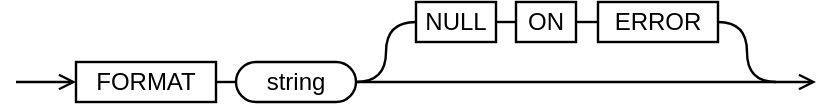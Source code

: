 <mxfile version="21.7.4" type="device">
  <diagram name="Page-1" id="QjFDpRNbUzlzLMFdxS1M">
    <mxGraphModel dx="1434" dy="758" grid="1" gridSize="10" guides="1" tooltips="1" connect="1" arrows="1" fold="1" page="1" pageScale="1" pageWidth="827" pageHeight="1169" math="0" shadow="0">
      <root>
        <mxCell id="0" />
        <mxCell id="1" parent="0" />
        <mxCell id="21pwXV84BtVsFDL-WHwK-1" value="FORMAT" style="rounded=0;whiteSpace=wrap;html=1;shadow=0;comic=0;strokeOpacity=100;strokeColor=default;strokeWidth=1.2;" vertex="1" parent="1">
          <mxGeometry x="70" y="530" width="70" height="20" as="geometry" />
        </mxCell>
        <mxCell id="21pwXV84BtVsFDL-WHwK-2" value="&lt;font style=&quot;font-size: 12px;&quot;&gt;string&lt;/font&gt;" style="rounded=1;whiteSpace=wrap;html=1;arcSize=50;shadow=0;comic=0;strokeOpacity=100;strokeColor=default;strokeWidth=1.2;" vertex="1" parent="1">
          <mxGeometry x="150" y="530" width="60" height="20" as="geometry" />
        </mxCell>
        <mxCell id="21pwXV84BtVsFDL-WHwK-3" value="NULL" style="rounded=0;whiteSpace=wrap;html=1;shadow=0;comic=0;strokeOpacity=100;strokeColor=default;strokeWidth=1.2;" vertex="1" parent="1">
          <mxGeometry x="240" y="500" width="40" height="20" as="geometry" />
        </mxCell>
        <mxCell id="21pwXV84BtVsFDL-WHwK-4" value="ON" style="rounded=0;whiteSpace=wrap;html=1;shadow=0;comic=0;strokeOpacity=100;strokeColor=default;strokeWidth=1.2;" vertex="1" parent="1">
          <mxGeometry x="290" y="500" width="30" height="20" as="geometry" />
        </mxCell>
        <mxCell id="21pwXV84BtVsFDL-WHwK-5" value="ERROR" style="rounded=0;whiteSpace=wrap;html=1;shadow=0;comic=0;strokeOpacity=100;strokeColor=default;strokeWidth=1.2;" vertex="1" parent="1">
          <mxGeometry x="331" y="500" width="60" height="20" as="geometry" />
        </mxCell>
        <mxCell id="21pwXV84BtVsFDL-WHwK-6" value="" style="endArrow=none;html=1;exitX=1;exitY=0.5;exitDx=0;exitDy=0;entryX=0;entryY=0.5;entryDx=0;entryDy=0;strokeOpacity=100;shadow=0;strokeColor=default;strokeWidth=1.2;" edge="1" parent="1" source="21pwXV84BtVsFDL-WHwK-1" target="21pwXV84BtVsFDL-WHwK-2">
          <mxGeometry width="50" height="50" relative="1" as="geometry">
            <mxPoint x="160" y="440" as="sourcePoint" />
            <mxPoint x="210" y="390" as="targetPoint" />
          </mxGeometry>
        </mxCell>
        <mxCell id="21pwXV84BtVsFDL-WHwK-7" value="" style="endArrow=open;html=1;exitX=1;exitY=0.5;exitDx=0;exitDy=0;endFill=0;strokeOpacity=100;shadow=0;strokeColor=default;strokeWidth=1.2;" edge="1" parent="1" source="21pwXV84BtVsFDL-WHwK-2">
          <mxGeometry width="50" height="50" relative="1" as="geometry">
            <mxPoint x="250" y="570" as="sourcePoint" />
            <mxPoint x="440" y="540" as="targetPoint" />
          </mxGeometry>
        </mxCell>
        <mxCell id="21pwXV84BtVsFDL-WHwK-8" value="" style="edgeStyle=elbowEdgeStyle;elbow=horizontal;endArrow=none;html=1;endSize=8;startSize=8;endFill=0;exitX=1;exitY=0.5;exitDx=0;exitDy=0;entryX=0;entryY=0.5;entryDx=0;entryDy=0;curved=1;strokeOpacity=100;shadow=0;strokeColor=default;strokeWidth=1.2;" edge="1" parent="1" source="21pwXV84BtVsFDL-WHwK-2" target="21pwXV84BtVsFDL-WHwK-3">
          <mxGeometry width="50" height="50" relative="1" as="geometry">
            <mxPoint x="180" y="510" as="sourcePoint" />
            <mxPoint x="230" y="460" as="targetPoint" />
          </mxGeometry>
        </mxCell>
        <mxCell id="21pwXV84BtVsFDL-WHwK-9" value="" style="endArrow=none;html=1;exitX=1;exitY=0.5;exitDx=0;exitDy=0;entryX=0;entryY=0.5;entryDx=0;entryDy=0;strokeOpacity=100;shadow=0;strokeColor=default;strokeWidth=1.2;" edge="1" parent="1" source="21pwXV84BtVsFDL-WHwK-3" target="21pwXV84BtVsFDL-WHwK-4">
          <mxGeometry width="50" height="50" relative="1" as="geometry">
            <mxPoint x="160" y="530" as="sourcePoint" />
            <mxPoint x="210" y="480" as="targetPoint" />
          </mxGeometry>
        </mxCell>
        <mxCell id="21pwXV84BtVsFDL-WHwK-10" value="" style="endArrow=none;html=1;exitX=1;exitY=0.5;exitDx=0;exitDy=0;entryX=0;entryY=0.5;entryDx=0;entryDy=0;strokeOpacity=100;shadow=0;strokeColor=default;strokeWidth=1.2;" edge="1" parent="1" source="21pwXV84BtVsFDL-WHwK-4" target="21pwXV84BtVsFDL-WHwK-5">
          <mxGeometry width="50" height="50" relative="1" as="geometry">
            <mxPoint x="160" y="530" as="sourcePoint" />
            <mxPoint x="210" y="480" as="targetPoint" />
          </mxGeometry>
        </mxCell>
        <mxCell id="21pwXV84BtVsFDL-WHwK-11" value="" style="edgeStyle=elbowEdgeStyle;elbow=horizontal;endArrow=none;html=1;curved=1;endSize=8;startSize=8;endFill=0;entryX=1;entryY=0.5;entryDx=0;entryDy=0;strokeOpacity=100;shadow=0;strokeColor=default;strokeWidth=1.2;" edge="1" parent="1" target="21pwXV84BtVsFDL-WHwK-5">
          <mxGeometry width="50" height="50" relative="1" as="geometry">
            <mxPoint x="420" y="540" as="sourcePoint" />
            <mxPoint x="460" y="550" as="targetPoint" />
          </mxGeometry>
        </mxCell>
        <mxCell id="21pwXV84BtVsFDL-WHwK-12" value="" style="endArrow=open;html=1;endFill=0;sourcePerimeterSpacing=0;targetPerimeterSpacing=0;jumpSize=6;shadow=0;comic=0;entryX=0;entryY=0.5;entryDx=0;entryDy=0;strokeOpacity=100;strokeColor=default;strokeWidth=1.2;" edge="1" parent="1" target="21pwXV84BtVsFDL-WHwK-1">
          <mxGeometry width="50" height="50" relative="1" as="geometry">
            <mxPoint x="40" y="540" as="sourcePoint" />
            <mxPoint x="60" y="539.76" as="targetPoint" />
          </mxGeometry>
        </mxCell>
      </root>
    </mxGraphModel>
  </diagram>
</mxfile>
